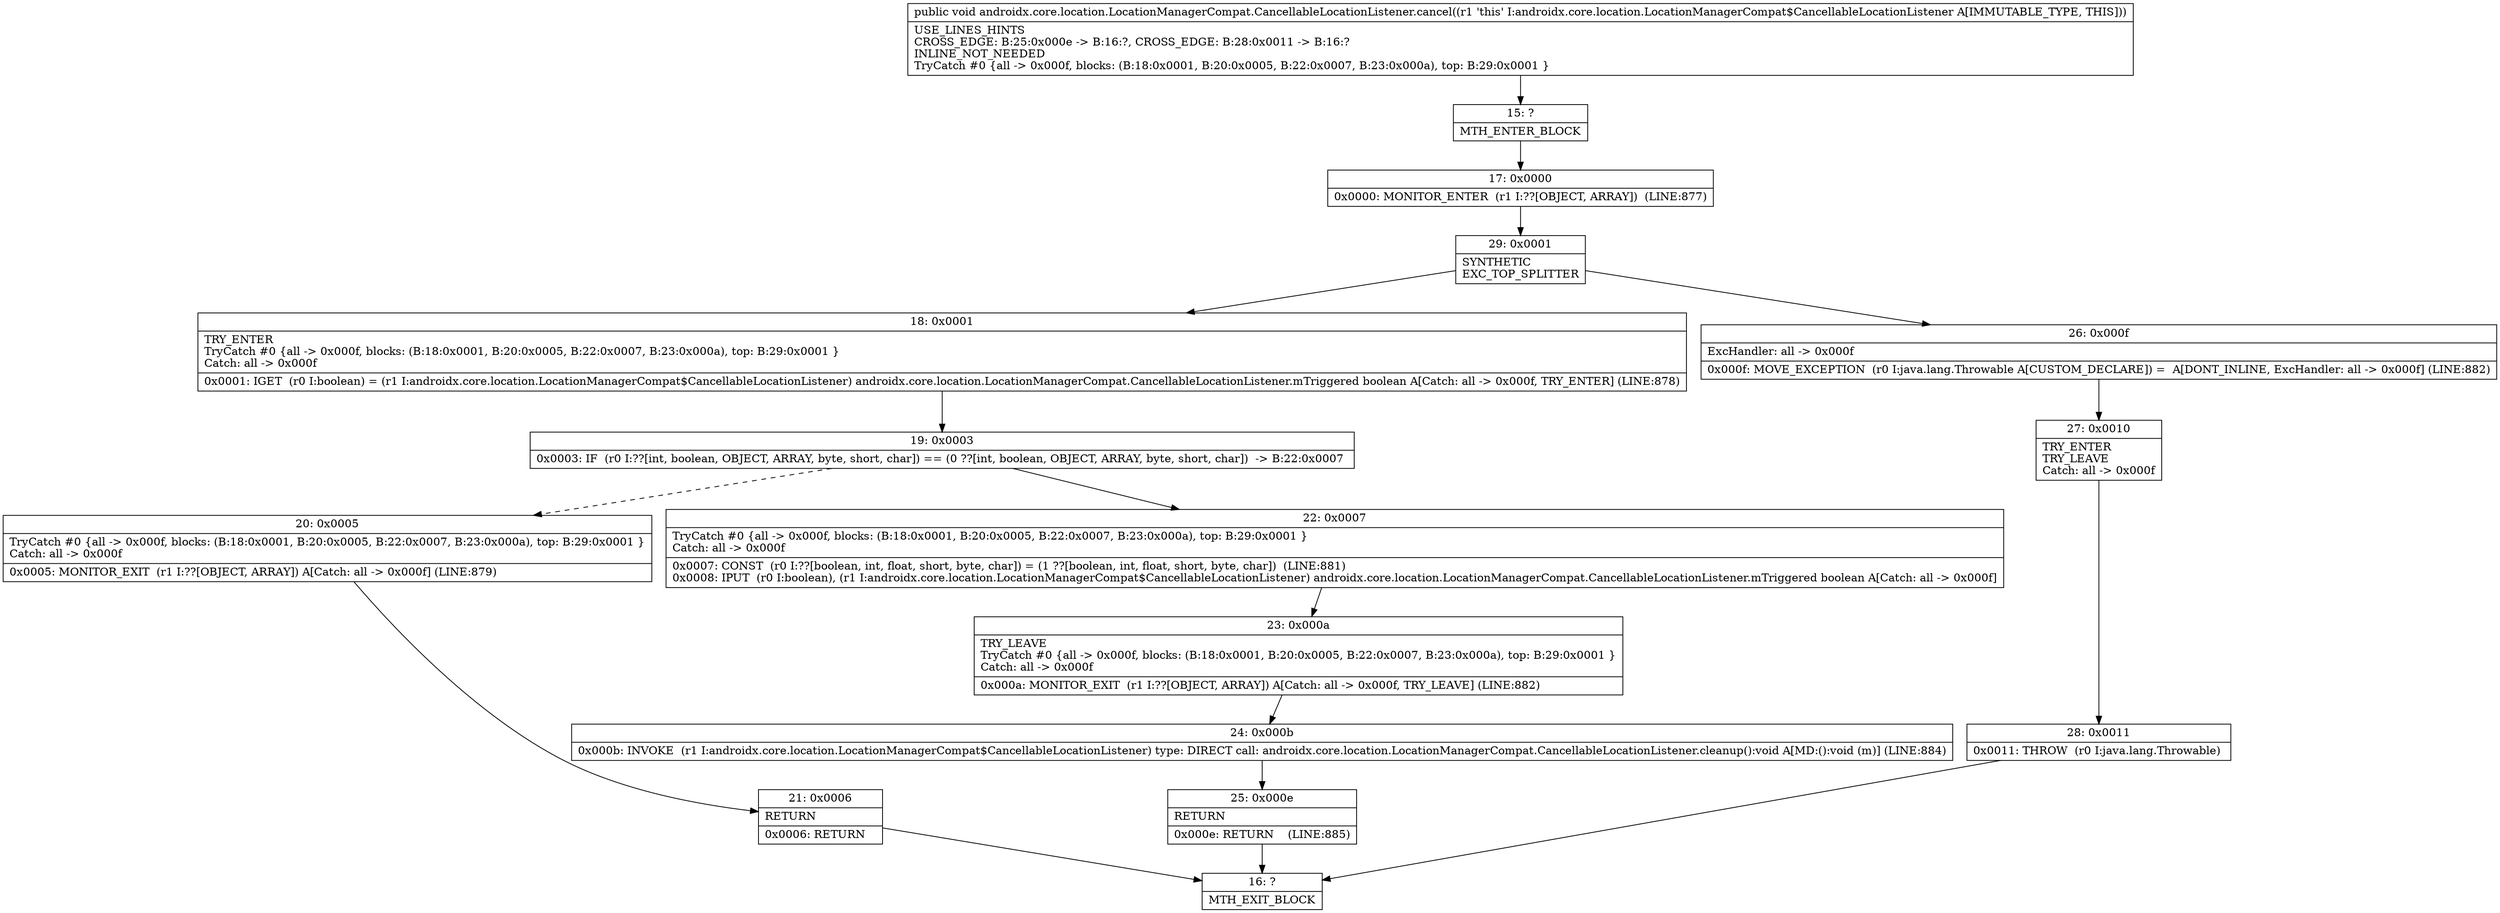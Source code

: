 digraph "CFG forandroidx.core.location.LocationManagerCompat.CancellableLocationListener.cancel()V" {
Node_15 [shape=record,label="{15\:\ ?|MTH_ENTER_BLOCK\l}"];
Node_17 [shape=record,label="{17\:\ 0x0000|0x0000: MONITOR_ENTER  (r1 I:??[OBJECT, ARRAY])  (LINE:877)\l}"];
Node_29 [shape=record,label="{29\:\ 0x0001|SYNTHETIC\lEXC_TOP_SPLITTER\l}"];
Node_18 [shape=record,label="{18\:\ 0x0001|TRY_ENTER\lTryCatch #0 \{all \-\> 0x000f, blocks: (B:18:0x0001, B:20:0x0005, B:22:0x0007, B:23:0x000a), top: B:29:0x0001 \}\lCatch: all \-\> 0x000f\l|0x0001: IGET  (r0 I:boolean) = (r1 I:androidx.core.location.LocationManagerCompat$CancellableLocationListener) androidx.core.location.LocationManagerCompat.CancellableLocationListener.mTriggered boolean A[Catch: all \-\> 0x000f, TRY_ENTER] (LINE:878)\l}"];
Node_19 [shape=record,label="{19\:\ 0x0003|0x0003: IF  (r0 I:??[int, boolean, OBJECT, ARRAY, byte, short, char]) == (0 ??[int, boolean, OBJECT, ARRAY, byte, short, char])  \-\> B:22:0x0007 \l}"];
Node_20 [shape=record,label="{20\:\ 0x0005|TryCatch #0 \{all \-\> 0x000f, blocks: (B:18:0x0001, B:20:0x0005, B:22:0x0007, B:23:0x000a), top: B:29:0x0001 \}\lCatch: all \-\> 0x000f\l|0x0005: MONITOR_EXIT  (r1 I:??[OBJECT, ARRAY]) A[Catch: all \-\> 0x000f] (LINE:879)\l}"];
Node_21 [shape=record,label="{21\:\ 0x0006|RETURN\l|0x0006: RETURN   \l}"];
Node_16 [shape=record,label="{16\:\ ?|MTH_EXIT_BLOCK\l}"];
Node_22 [shape=record,label="{22\:\ 0x0007|TryCatch #0 \{all \-\> 0x000f, blocks: (B:18:0x0001, B:20:0x0005, B:22:0x0007, B:23:0x000a), top: B:29:0x0001 \}\lCatch: all \-\> 0x000f\l|0x0007: CONST  (r0 I:??[boolean, int, float, short, byte, char]) = (1 ??[boolean, int, float, short, byte, char])  (LINE:881)\l0x0008: IPUT  (r0 I:boolean), (r1 I:androidx.core.location.LocationManagerCompat$CancellableLocationListener) androidx.core.location.LocationManagerCompat.CancellableLocationListener.mTriggered boolean A[Catch: all \-\> 0x000f]\l}"];
Node_23 [shape=record,label="{23\:\ 0x000a|TRY_LEAVE\lTryCatch #0 \{all \-\> 0x000f, blocks: (B:18:0x0001, B:20:0x0005, B:22:0x0007, B:23:0x000a), top: B:29:0x0001 \}\lCatch: all \-\> 0x000f\l|0x000a: MONITOR_EXIT  (r1 I:??[OBJECT, ARRAY]) A[Catch: all \-\> 0x000f, TRY_LEAVE] (LINE:882)\l}"];
Node_24 [shape=record,label="{24\:\ 0x000b|0x000b: INVOKE  (r1 I:androidx.core.location.LocationManagerCompat$CancellableLocationListener) type: DIRECT call: androidx.core.location.LocationManagerCompat.CancellableLocationListener.cleanup():void A[MD:():void (m)] (LINE:884)\l}"];
Node_25 [shape=record,label="{25\:\ 0x000e|RETURN\l|0x000e: RETURN    (LINE:885)\l}"];
Node_26 [shape=record,label="{26\:\ 0x000f|ExcHandler: all \-\> 0x000f\l|0x000f: MOVE_EXCEPTION  (r0 I:java.lang.Throwable A[CUSTOM_DECLARE]) =  A[DONT_INLINE, ExcHandler: all \-\> 0x000f] (LINE:882)\l}"];
Node_27 [shape=record,label="{27\:\ 0x0010|TRY_ENTER\lTRY_LEAVE\lCatch: all \-\> 0x000f\l}"];
Node_28 [shape=record,label="{28\:\ 0x0011|0x0011: THROW  (r0 I:java.lang.Throwable) \l}"];
MethodNode[shape=record,label="{public void androidx.core.location.LocationManagerCompat.CancellableLocationListener.cancel((r1 'this' I:androidx.core.location.LocationManagerCompat$CancellableLocationListener A[IMMUTABLE_TYPE, THIS]))  | USE_LINES_HINTS\lCROSS_EDGE: B:25:0x000e \-\> B:16:?, CROSS_EDGE: B:28:0x0011 \-\> B:16:?\lINLINE_NOT_NEEDED\lTryCatch #0 \{all \-\> 0x000f, blocks: (B:18:0x0001, B:20:0x0005, B:22:0x0007, B:23:0x000a), top: B:29:0x0001 \}\l}"];
MethodNode -> Node_15;Node_15 -> Node_17;
Node_17 -> Node_29;
Node_29 -> Node_18;
Node_29 -> Node_26;
Node_18 -> Node_19;
Node_19 -> Node_20[style=dashed];
Node_19 -> Node_22;
Node_20 -> Node_21;
Node_21 -> Node_16;
Node_22 -> Node_23;
Node_23 -> Node_24;
Node_24 -> Node_25;
Node_25 -> Node_16;
Node_26 -> Node_27;
Node_27 -> Node_28;
Node_28 -> Node_16;
}

